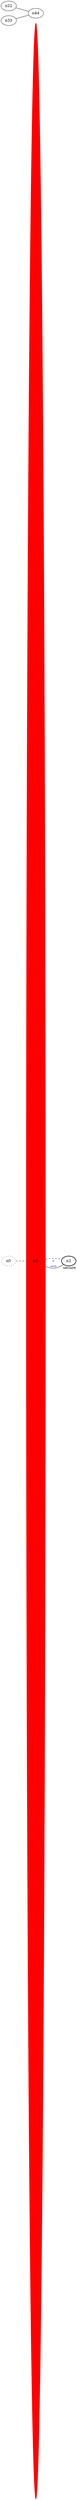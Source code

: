graph test4 {
	rankdir=LR;
	fontcolor=blue; /* c9223372036854775809; c1; c0 -- c1 */
	n0 [style=dotted, fillcolor="#123456"]; // c2; c3; c2 -- c3
	n1 [height=127, width=1, color=red, style=filled];
	n2 [style=bold, xlabel="secure"];
	n0 -- n1 -- n2[style=dashed];
	n1 -- n2 [ontname="comic sans", label="d\n\l\G", fontcolor=blue, fontsize=9];
	n22 -- n44;
	n33 -- n44;
}
